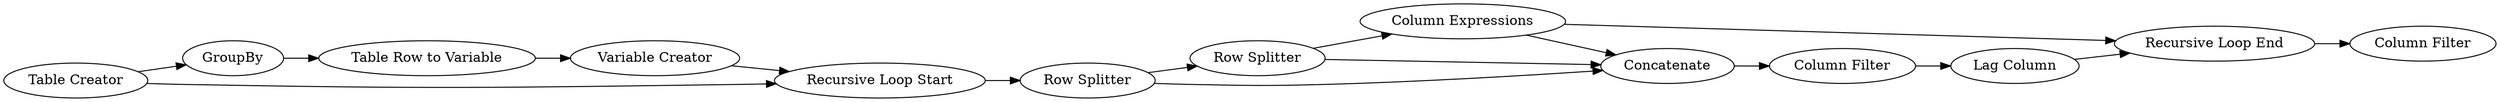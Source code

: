 digraph {
	"1634388786601503118_44" [label="Row Splitter"]
	"1634388786601503118_42" [label=GroupBy]
	"1634388786601503118_40" [label="Column Filter"]
	"1634388786601503118_38" [label="Column Expressions"]
	"1634388786601503118_35" [label="Lag Column"]
	"1634388786601503118_33" [label="Recursive Loop End"]
	"1634388786601503118_39" [label=Concatenate]
	"1634388786601503118_26" [label="Table Creator"]
	"1634388786601503118_29" [label="Variable Creator"]
	"1634388786601503118_43" [label="Table Row to Variable"]
	"1634388786601503118_45" [label="Column Filter"]
	"1634388786601503118_32" [label="Recursive Loop Start"]
	"1634388786601503118_37" [label="Row Splitter"]
	"1634388786601503118_43" -> "1634388786601503118_29"
	"1634388786601503118_44" -> "1634388786601503118_38"
	"1634388786601503118_29" -> "1634388786601503118_32"
	"1634388786601503118_40" -> "1634388786601503118_35"
	"1634388786601503118_38" -> "1634388786601503118_33"
	"1634388786601503118_32" -> "1634388786601503118_37"
	"1634388786601503118_26" -> "1634388786601503118_42"
	"1634388786601503118_39" -> "1634388786601503118_40"
	"1634388786601503118_37" -> "1634388786601503118_44"
	"1634388786601503118_35" -> "1634388786601503118_33"
	"1634388786601503118_26" -> "1634388786601503118_32"
	"1634388786601503118_44" -> "1634388786601503118_39"
	"1634388786601503118_33" -> "1634388786601503118_45"
	"1634388786601503118_38" -> "1634388786601503118_39"
	"1634388786601503118_42" -> "1634388786601503118_43"
	"1634388786601503118_37" -> "1634388786601503118_39"
	rankdir=LR
}
